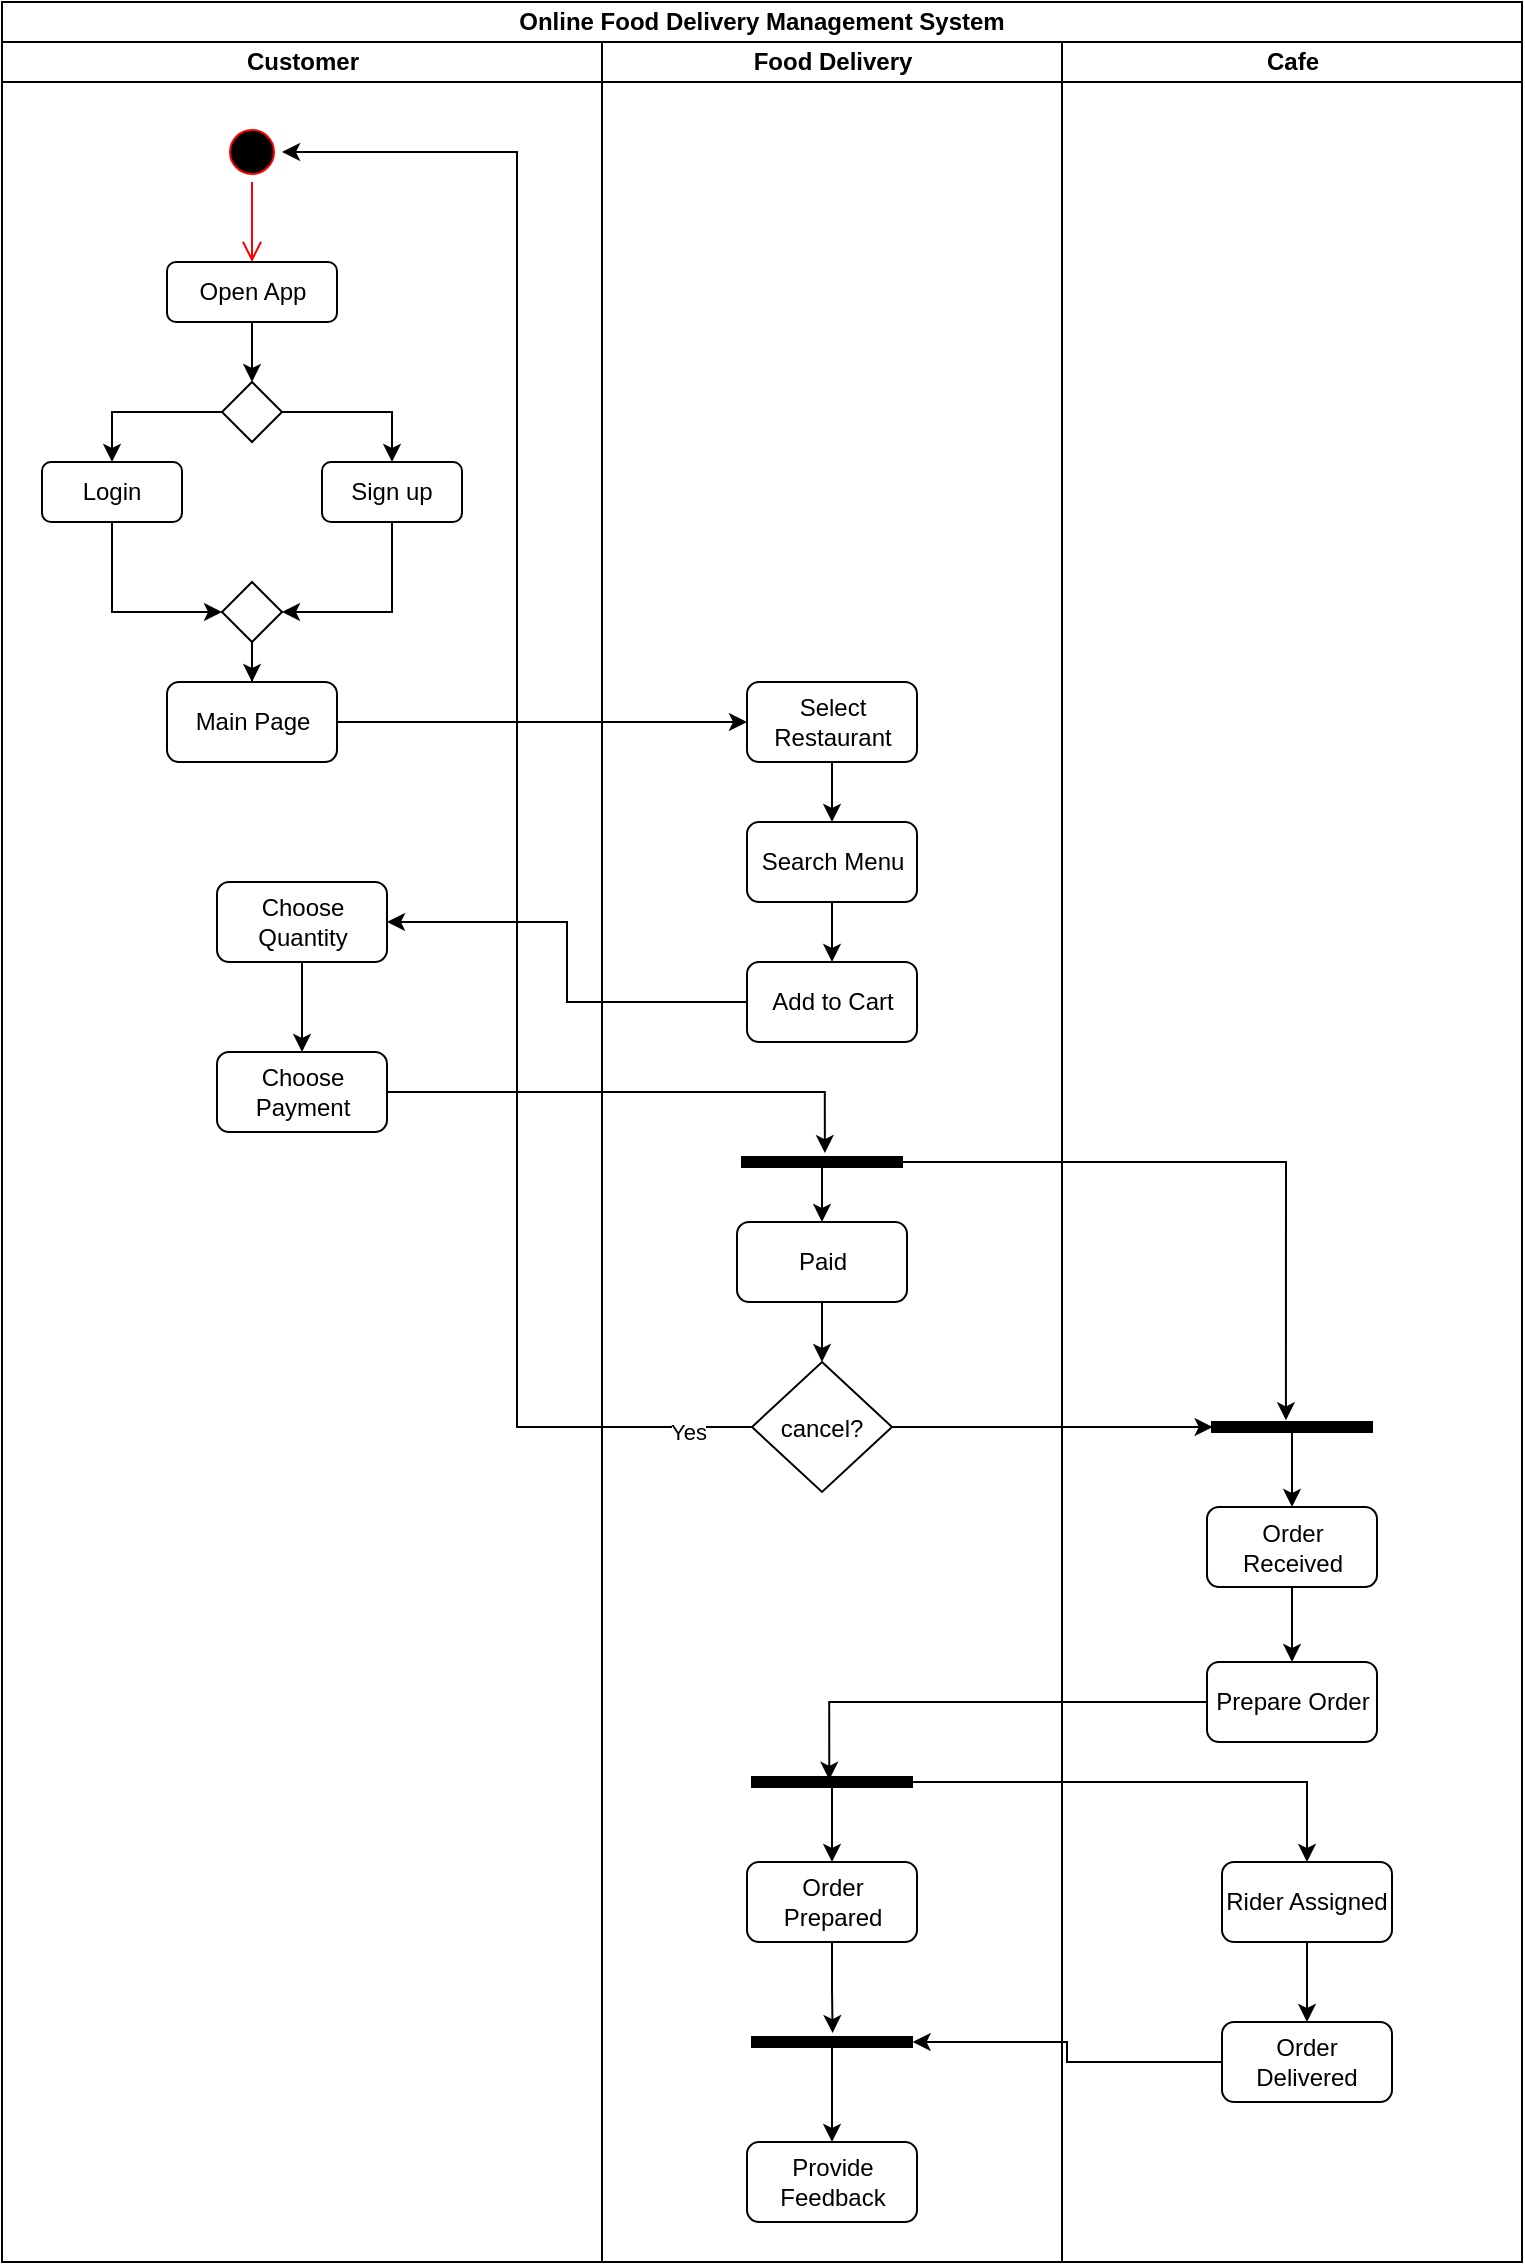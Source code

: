 <mxfile version="26.1.1">
  <diagram name="Page-1" id="vR_6nSwSQh1pMmyD3Sx2">
    <mxGraphModel dx="1447" dy="819" grid="1" gridSize="10" guides="1" tooltips="1" connect="1" arrows="1" fold="1" page="1" pageScale="1" pageWidth="827" pageHeight="1169" math="0" shadow="0">
      <root>
        <mxCell id="0" />
        <mxCell id="1" parent="0" />
        <mxCell id="DOHgnXlRbuJ8W4uqjuyC-1" value="Online Food Delivery Management System" style="swimlane;html=1;childLayout=stackLayout;resizeParent=1;resizeParentMax=0;startSize=20;whiteSpace=wrap;" parent="1" vertex="1">
          <mxGeometry x="30" y="20" width="760" height="1130" as="geometry" />
        </mxCell>
        <mxCell id="6epUjfTnhsOsYdnI9A2i-15" style="edgeStyle=orthogonalEdgeStyle;rounded=0;orthogonalLoop=1;jettySize=auto;html=1;entryX=1.389;entryY=0.518;entryDx=0;entryDy=0;entryPerimeter=0;" parent="DOHgnXlRbuJ8W4uqjuyC-1" source="6epUjfTnhsOsYdnI9A2i-13" target="6epUjfTnhsOsYdnI9A2i-14" edge="1">
          <mxGeometry relative="1" as="geometry" />
        </mxCell>
        <mxCell id="6epUjfTnhsOsYdnI9A2i-17" style="edgeStyle=orthogonalEdgeStyle;rounded=0;orthogonalLoop=1;jettySize=auto;html=1;entryX=1;entryY=0.5;entryDx=0;entryDy=0;exitX=0;exitY=0.5;exitDx=0;exitDy=0;" parent="DOHgnXlRbuJ8W4uqjuyC-1" source="6epUjfTnhsOsYdnI9A2i-22" target="6epUjfTnhsOsYdnI9A2i-1" edge="1">
          <mxGeometry relative="1" as="geometry">
            <mxPoint x="390" y="840" as="sourcePoint" />
          </mxGeometry>
        </mxCell>
        <mxCell id="6epUjfTnhsOsYdnI9A2i-62" value="Yes" style="edgeLabel;html=1;align=center;verticalAlign=middle;resizable=0;points=[];" parent="6epUjfTnhsOsYdnI9A2i-17" vertex="1" connectable="0">
          <mxGeometry x="-0.927" y="2" relative="1" as="geometry">
            <mxPoint as="offset" />
          </mxGeometry>
        </mxCell>
        <mxCell id="6epUjfTnhsOsYdnI9A2i-20" style="edgeStyle=orthogonalEdgeStyle;rounded=0;orthogonalLoop=1;jettySize=auto;html=1;entryX=1.167;entryY=0.462;entryDx=0;entryDy=0;entryPerimeter=0;" parent="DOHgnXlRbuJ8W4uqjuyC-1" source="6epUjfTnhsOsYdnI9A2i-14" target="6epUjfTnhsOsYdnI9A2i-21" edge="1">
          <mxGeometry relative="1" as="geometry">
            <mxPoint x="640" y="740" as="targetPoint" />
          </mxGeometry>
        </mxCell>
        <mxCell id="6epUjfTnhsOsYdnI9A2i-28" style="edgeStyle=orthogonalEdgeStyle;rounded=0;orthogonalLoop=1;jettySize=auto;html=1;entryX=0.722;entryY=0.483;entryDx=0;entryDy=0;entryPerimeter=0;" parent="DOHgnXlRbuJ8W4uqjuyC-1" source="6epUjfTnhsOsYdnI9A2i-26" target="6epUjfTnhsOsYdnI9A2i-27" edge="1">
          <mxGeometry relative="1" as="geometry" />
        </mxCell>
        <mxCell id="6epUjfTnhsOsYdnI9A2i-30" style="edgeStyle=orthogonalEdgeStyle;rounded=0;orthogonalLoop=1;jettySize=auto;html=1;entryX=0.5;entryY=0;entryDx=0;entryDy=0;" parent="DOHgnXlRbuJ8W4uqjuyC-1" source="6epUjfTnhsOsYdnI9A2i-27" target="6epUjfTnhsOsYdnI9A2i-29" edge="1">
          <mxGeometry relative="1" as="geometry" />
        </mxCell>
        <mxCell id="6epUjfTnhsOsYdnI9A2i-36" style="edgeStyle=orthogonalEdgeStyle;rounded=0;orthogonalLoop=1;jettySize=auto;html=1;entryX=0.5;entryY=1.004;entryDx=0;entryDy=0;entryPerimeter=0;" parent="DOHgnXlRbuJ8W4uqjuyC-1" source="6epUjfTnhsOsYdnI9A2i-33" target="6epUjfTnhsOsYdnI9A2i-34" edge="1">
          <mxGeometry relative="1" as="geometry" />
        </mxCell>
        <mxCell id="6epUjfTnhsOsYdnI9A2i-50" style="edgeStyle=orthogonalEdgeStyle;rounded=0;orthogonalLoop=1;jettySize=auto;html=1;" parent="DOHgnXlRbuJ8W4uqjuyC-1" source="6epUjfTnhsOsYdnI9A2i-8" target="6epUjfTnhsOsYdnI9A2i-9" edge="1">
          <mxGeometry relative="1" as="geometry" />
        </mxCell>
        <mxCell id="6epUjfTnhsOsYdnI9A2i-53" style="edgeStyle=orthogonalEdgeStyle;rounded=0;orthogonalLoop=1;jettySize=auto;html=1;" parent="DOHgnXlRbuJ8W4uqjuyC-1" source="6epUjfTnhsOsYdnI9A2i-11" target="6epUjfTnhsOsYdnI9A2i-12" edge="1">
          <mxGeometry relative="1" as="geometry" />
        </mxCell>
        <mxCell id="DOHgnXlRbuJ8W4uqjuyC-2" value="Customer" style="swimlane;html=1;startSize=20;" parent="DOHgnXlRbuJ8W4uqjuyC-1" vertex="1">
          <mxGeometry y="20" width="300" height="1110" as="geometry" />
        </mxCell>
        <mxCell id="6epUjfTnhsOsYdnI9A2i-1" value="" style="ellipse;html=1;shape=startState;fillColor=#000000;strokeColor=#ff0000;" parent="DOHgnXlRbuJ8W4uqjuyC-2" vertex="1">
          <mxGeometry x="110" y="40" width="30" height="30" as="geometry" />
        </mxCell>
        <mxCell id="6epUjfTnhsOsYdnI9A2i-2" value="" style="edgeStyle=orthogonalEdgeStyle;html=1;verticalAlign=bottom;endArrow=open;endSize=8;strokeColor=#ff0000;rounded=0;entryX=0.5;entryY=0;entryDx=0;entryDy=0;" parent="DOHgnXlRbuJ8W4uqjuyC-2" source="6epUjfTnhsOsYdnI9A2i-1" target="6epUjfTnhsOsYdnI9A2i-3" edge="1">
          <mxGeometry relative="1" as="geometry">
            <mxPoint x="125" y="110" as="targetPoint" />
          </mxGeometry>
        </mxCell>
        <mxCell id="6epUjfTnhsOsYdnI9A2i-44" style="edgeStyle=orthogonalEdgeStyle;rounded=0;orthogonalLoop=1;jettySize=auto;html=1;entryX=0.5;entryY=0;entryDx=0;entryDy=0;" parent="DOHgnXlRbuJ8W4uqjuyC-2" source="6epUjfTnhsOsYdnI9A2i-3" target="6epUjfTnhsOsYdnI9A2i-4" edge="1">
          <mxGeometry relative="1" as="geometry" />
        </mxCell>
        <mxCell id="6epUjfTnhsOsYdnI9A2i-3" value="Open App" style="rounded=1;whiteSpace=wrap;html=1;" parent="DOHgnXlRbuJ8W4uqjuyC-2" vertex="1">
          <mxGeometry x="82.5" y="110" width="85" height="30" as="geometry" />
        </mxCell>
        <mxCell id="6epUjfTnhsOsYdnI9A2i-45" style="edgeStyle=orthogonalEdgeStyle;rounded=0;orthogonalLoop=1;jettySize=auto;html=1;entryX=0.5;entryY=0;entryDx=0;entryDy=0;" parent="DOHgnXlRbuJ8W4uqjuyC-2" source="6epUjfTnhsOsYdnI9A2i-4" target="6epUjfTnhsOsYdnI9A2i-6" edge="1">
          <mxGeometry relative="1" as="geometry" />
        </mxCell>
        <mxCell id="6epUjfTnhsOsYdnI9A2i-46" style="edgeStyle=orthogonalEdgeStyle;rounded=0;orthogonalLoop=1;jettySize=auto;html=1;entryX=0.5;entryY=0;entryDx=0;entryDy=0;" parent="DOHgnXlRbuJ8W4uqjuyC-2" source="6epUjfTnhsOsYdnI9A2i-4" target="6epUjfTnhsOsYdnI9A2i-7" edge="1">
          <mxGeometry relative="1" as="geometry" />
        </mxCell>
        <mxCell id="6epUjfTnhsOsYdnI9A2i-4" value="" style="rhombus;" parent="DOHgnXlRbuJ8W4uqjuyC-2" vertex="1">
          <mxGeometry x="110" y="170" width="30" height="30" as="geometry" />
        </mxCell>
        <mxCell id="6epUjfTnhsOsYdnI9A2i-49" style="edgeStyle=orthogonalEdgeStyle;rounded=0;orthogonalLoop=1;jettySize=auto;html=1;" parent="DOHgnXlRbuJ8W4uqjuyC-2" source="6epUjfTnhsOsYdnI9A2i-5" target="6epUjfTnhsOsYdnI9A2i-8" edge="1">
          <mxGeometry relative="1" as="geometry" />
        </mxCell>
        <mxCell id="6epUjfTnhsOsYdnI9A2i-5" value="" style="rhombus;" parent="DOHgnXlRbuJ8W4uqjuyC-2" vertex="1">
          <mxGeometry x="110" y="270" width="30" height="30" as="geometry" />
        </mxCell>
        <mxCell id="6epUjfTnhsOsYdnI9A2i-48" style="edgeStyle=orthogonalEdgeStyle;rounded=0;orthogonalLoop=1;jettySize=auto;html=1;entryX=1;entryY=0.5;entryDx=0;entryDy=0;exitX=0.5;exitY=1;exitDx=0;exitDy=0;" parent="DOHgnXlRbuJ8W4uqjuyC-2" source="6epUjfTnhsOsYdnI9A2i-7" target="6epUjfTnhsOsYdnI9A2i-5" edge="1">
          <mxGeometry relative="1" as="geometry" />
        </mxCell>
        <mxCell id="6epUjfTnhsOsYdnI9A2i-7" value="Sign up" style="rounded=1;whiteSpace=wrap;html=1;" parent="DOHgnXlRbuJ8W4uqjuyC-2" vertex="1">
          <mxGeometry x="160" y="210" width="70" height="30" as="geometry" />
        </mxCell>
        <mxCell id="6epUjfTnhsOsYdnI9A2i-47" style="edgeStyle=orthogonalEdgeStyle;rounded=0;orthogonalLoop=1;jettySize=auto;html=1;entryX=0;entryY=0.5;entryDx=0;entryDy=0;exitX=0.5;exitY=1;exitDx=0;exitDy=0;" parent="DOHgnXlRbuJ8W4uqjuyC-2" source="6epUjfTnhsOsYdnI9A2i-6" target="6epUjfTnhsOsYdnI9A2i-5" edge="1">
          <mxGeometry relative="1" as="geometry" />
        </mxCell>
        <mxCell id="6epUjfTnhsOsYdnI9A2i-6" value="Login" style="rounded=1;whiteSpace=wrap;html=1;" parent="DOHgnXlRbuJ8W4uqjuyC-2" vertex="1">
          <mxGeometry x="20" y="210" width="70" height="30" as="geometry" />
        </mxCell>
        <mxCell id="6epUjfTnhsOsYdnI9A2i-8" value="Main Page" style="rounded=1;whiteSpace=wrap;html=1;" parent="DOHgnXlRbuJ8W4uqjuyC-2" vertex="1">
          <mxGeometry x="82.5" y="320" width="85" height="40" as="geometry" />
        </mxCell>
        <mxCell id="6epUjfTnhsOsYdnI9A2i-54" style="edgeStyle=orthogonalEdgeStyle;rounded=0;orthogonalLoop=1;jettySize=auto;html=1;" parent="DOHgnXlRbuJ8W4uqjuyC-2" source="6epUjfTnhsOsYdnI9A2i-12" target="6epUjfTnhsOsYdnI9A2i-13" edge="1">
          <mxGeometry relative="1" as="geometry" />
        </mxCell>
        <mxCell id="6epUjfTnhsOsYdnI9A2i-12" value="Choose Quantity" style="rounded=1;whiteSpace=wrap;html=1;" parent="DOHgnXlRbuJ8W4uqjuyC-2" vertex="1">
          <mxGeometry x="107.5" y="420" width="85" height="40" as="geometry" />
        </mxCell>
        <mxCell id="6epUjfTnhsOsYdnI9A2i-13" value="Choose Payment" style="rounded=1;whiteSpace=wrap;html=1;" parent="DOHgnXlRbuJ8W4uqjuyC-2" vertex="1">
          <mxGeometry x="107.5" y="505" width="85" height="40" as="geometry" />
        </mxCell>
        <mxCell id="DOHgnXlRbuJ8W4uqjuyC-3" value="Food Delivery" style="swimlane;html=1;startSize=20;" parent="DOHgnXlRbuJ8W4uqjuyC-1" vertex="1">
          <mxGeometry x="300" y="20" width="230" height="1110" as="geometry" />
        </mxCell>
        <mxCell id="6epUjfTnhsOsYdnI9A2i-51" style="edgeStyle=orthogonalEdgeStyle;rounded=0;orthogonalLoop=1;jettySize=auto;html=1;entryX=0.5;entryY=0;entryDx=0;entryDy=0;" parent="DOHgnXlRbuJ8W4uqjuyC-3" source="6epUjfTnhsOsYdnI9A2i-9" target="6epUjfTnhsOsYdnI9A2i-10" edge="1">
          <mxGeometry relative="1" as="geometry" />
        </mxCell>
        <mxCell id="6epUjfTnhsOsYdnI9A2i-9" value="Select Restaurant" style="rounded=1;whiteSpace=wrap;html=1;" parent="DOHgnXlRbuJ8W4uqjuyC-3" vertex="1">
          <mxGeometry x="72.5" y="320" width="85" height="40" as="geometry" />
        </mxCell>
        <mxCell id="6epUjfTnhsOsYdnI9A2i-52" style="edgeStyle=orthogonalEdgeStyle;rounded=0;orthogonalLoop=1;jettySize=auto;html=1;entryX=0.5;entryY=0;entryDx=0;entryDy=0;" parent="DOHgnXlRbuJ8W4uqjuyC-3" source="6epUjfTnhsOsYdnI9A2i-10" target="6epUjfTnhsOsYdnI9A2i-11" edge="1">
          <mxGeometry relative="1" as="geometry" />
        </mxCell>
        <mxCell id="6epUjfTnhsOsYdnI9A2i-10" value="Search Menu" style="rounded=1;whiteSpace=wrap;html=1;" parent="DOHgnXlRbuJ8W4uqjuyC-3" vertex="1">
          <mxGeometry x="72.5" y="390" width="85" height="40" as="geometry" />
        </mxCell>
        <mxCell id="6epUjfTnhsOsYdnI9A2i-11" value="Add to Cart" style="rounded=1;whiteSpace=wrap;html=1;" parent="DOHgnXlRbuJ8W4uqjuyC-3" vertex="1">
          <mxGeometry x="72.5" y="460" width="85" height="40" as="geometry" />
        </mxCell>
        <mxCell id="6epUjfTnhsOsYdnI9A2i-19" style="edgeStyle=orthogonalEdgeStyle;rounded=0;orthogonalLoop=1;jettySize=auto;html=1;entryX=0.5;entryY=0;entryDx=0;entryDy=0;" parent="DOHgnXlRbuJ8W4uqjuyC-3" source="6epUjfTnhsOsYdnI9A2i-14" target="6epUjfTnhsOsYdnI9A2i-16" edge="1">
          <mxGeometry relative="1" as="geometry" />
        </mxCell>
        <mxCell id="6epUjfTnhsOsYdnI9A2i-14" value="" style="html=1;points=[];perimeter=orthogonalPerimeter;fillColor=strokeColor;rotation=-90;" parent="DOHgnXlRbuJ8W4uqjuyC-3" vertex="1">
          <mxGeometry x="107.5" y="520" width="5" height="80" as="geometry" />
        </mxCell>
        <mxCell id="6epUjfTnhsOsYdnI9A2i-56" style="edgeStyle=orthogonalEdgeStyle;rounded=0;orthogonalLoop=1;jettySize=auto;html=1;entryX=0.5;entryY=0;entryDx=0;entryDy=0;" parent="DOHgnXlRbuJ8W4uqjuyC-3" source="6epUjfTnhsOsYdnI9A2i-16" target="6epUjfTnhsOsYdnI9A2i-22" edge="1">
          <mxGeometry relative="1" as="geometry" />
        </mxCell>
        <mxCell id="6epUjfTnhsOsYdnI9A2i-16" value="Paid" style="rounded=1;whiteSpace=wrap;html=1;" parent="DOHgnXlRbuJ8W4uqjuyC-3" vertex="1">
          <mxGeometry x="67.5" y="590" width="85" height="40" as="geometry" />
        </mxCell>
        <mxCell id="6epUjfTnhsOsYdnI9A2i-22" value="cancel?" style="rhombus;" parent="DOHgnXlRbuJ8W4uqjuyC-3" vertex="1">
          <mxGeometry x="75" y="660" width="70" height="65" as="geometry" />
        </mxCell>
        <mxCell id="6epUjfTnhsOsYdnI9A2i-32" style="edgeStyle=orthogonalEdgeStyle;rounded=0;orthogonalLoop=1;jettySize=auto;html=1;" parent="DOHgnXlRbuJ8W4uqjuyC-3" source="6epUjfTnhsOsYdnI9A2i-27" target="6epUjfTnhsOsYdnI9A2i-31" edge="1">
          <mxGeometry relative="1" as="geometry" />
        </mxCell>
        <mxCell id="6epUjfTnhsOsYdnI9A2i-27" value="" style="html=1;points=[];perimeter=orthogonalPerimeter;fillColor=strokeColor;rotation=-90;" parent="DOHgnXlRbuJ8W4uqjuyC-3" vertex="1">
          <mxGeometry x="112.5" y="830" width="5" height="80" as="geometry" />
        </mxCell>
        <mxCell id="6epUjfTnhsOsYdnI9A2i-31" value="Order Prepared" style="rounded=1;whiteSpace=wrap;html=1;" parent="DOHgnXlRbuJ8W4uqjuyC-3" vertex="1">
          <mxGeometry x="72.5" y="910" width="85" height="40" as="geometry" />
        </mxCell>
        <mxCell id="6epUjfTnhsOsYdnI9A2i-42" style="edgeStyle=orthogonalEdgeStyle;rounded=0;orthogonalLoop=1;jettySize=auto;html=1;" parent="DOHgnXlRbuJ8W4uqjuyC-3" source="6epUjfTnhsOsYdnI9A2i-34" target="6epUjfTnhsOsYdnI9A2i-35" edge="1">
          <mxGeometry relative="1" as="geometry" />
        </mxCell>
        <mxCell id="6epUjfTnhsOsYdnI9A2i-34" value="" style="html=1;points=[];perimeter=orthogonalPerimeter;fillColor=strokeColor;rotation=-90;" parent="DOHgnXlRbuJ8W4uqjuyC-3" vertex="1">
          <mxGeometry x="112.5" y="960" width="5" height="80" as="geometry" />
        </mxCell>
        <mxCell id="6epUjfTnhsOsYdnI9A2i-35" value="Provide Feedback" style="rounded=1;whiteSpace=wrap;html=1;" parent="DOHgnXlRbuJ8W4uqjuyC-3" vertex="1">
          <mxGeometry x="72.5" y="1050" width="85" height="40" as="geometry" />
        </mxCell>
        <mxCell id="6epUjfTnhsOsYdnI9A2i-41" style="edgeStyle=orthogonalEdgeStyle;rounded=0;orthogonalLoop=1;jettySize=auto;html=1;entryX=1.389;entryY=0.504;entryDx=0;entryDy=0;entryPerimeter=0;" parent="DOHgnXlRbuJ8W4uqjuyC-3" source="6epUjfTnhsOsYdnI9A2i-31" target="6epUjfTnhsOsYdnI9A2i-34" edge="1">
          <mxGeometry relative="1" as="geometry" />
        </mxCell>
        <mxCell id="DOHgnXlRbuJ8W4uqjuyC-4" value="Cafe" style="swimlane;html=1;startSize=20;" parent="DOHgnXlRbuJ8W4uqjuyC-1" vertex="1">
          <mxGeometry x="530" y="20" width="230" height="1110" as="geometry" />
        </mxCell>
        <mxCell id="6epUjfTnhsOsYdnI9A2i-61" style="edgeStyle=orthogonalEdgeStyle;rounded=0;orthogonalLoop=1;jettySize=auto;html=1;entryX=0.5;entryY=0;entryDx=0;entryDy=0;" parent="DOHgnXlRbuJ8W4uqjuyC-4" source="6epUjfTnhsOsYdnI9A2i-18" target="6epUjfTnhsOsYdnI9A2i-26" edge="1">
          <mxGeometry relative="1" as="geometry" />
        </mxCell>
        <mxCell id="6epUjfTnhsOsYdnI9A2i-18" value="Order Received" style="rounded=1;whiteSpace=wrap;html=1;" parent="DOHgnXlRbuJ8W4uqjuyC-4" vertex="1">
          <mxGeometry x="72.5" y="732.5" width="85" height="40" as="geometry" />
        </mxCell>
        <mxCell id="6epUjfTnhsOsYdnI9A2i-60" style="edgeStyle=orthogonalEdgeStyle;rounded=0;orthogonalLoop=1;jettySize=auto;html=1;entryX=0.5;entryY=0;entryDx=0;entryDy=0;" parent="DOHgnXlRbuJ8W4uqjuyC-4" source="6epUjfTnhsOsYdnI9A2i-21" target="6epUjfTnhsOsYdnI9A2i-18" edge="1">
          <mxGeometry relative="1" as="geometry" />
        </mxCell>
        <mxCell id="6epUjfTnhsOsYdnI9A2i-21" value="" style="html=1;points=[];perimeter=orthogonalPerimeter;fillColor=strokeColor;rotation=-90;" parent="DOHgnXlRbuJ8W4uqjuyC-4" vertex="1">
          <mxGeometry x="112.5" y="652.5" width="5" height="80" as="geometry" />
        </mxCell>
        <mxCell id="6epUjfTnhsOsYdnI9A2i-26" value="Prepare Order" style="rounded=1;whiteSpace=wrap;html=1;" parent="DOHgnXlRbuJ8W4uqjuyC-4" vertex="1">
          <mxGeometry x="72.5" y="810" width="85" height="40" as="geometry" />
        </mxCell>
        <mxCell id="6epUjfTnhsOsYdnI9A2i-43" style="edgeStyle=orthogonalEdgeStyle;rounded=0;orthogonalLoop=1;jettySize=auto;html=1;entryX=0.5;entryY=0;entryDx=0;entryDy=0;" parent="DOHgnXlRbuJ8W4uqjuyC-4" source="6epUjfTnhsOsYdnI9A2i-29" target="6epUjfTnhsOsYdnI9A2i-33" edge="1">
          <mxGeometry relative="1" as="geometry" />
        </mxCell>
        <mxCell id="6epUjfTnhsOsYdnI9A2i-29" value="Rider Assigned" style="rounded=1;whiteSpace=wrap;html=1;" parent="DOHgnXlRbuJ8W4uqjuyC-4" vertex="1">
          <mxGeometry x="80" y="910" width="85" height="40" as="geometry" />
        </mxCell>
        <mxCell id="6epUjfTnhsOsYdnI9A2i-33" value="Order Delivered" style="rounded=1;whiteSpace=wrap;html=1;" parent="DOHgnXlRbuJ8W4uqjuyC-4" vertex="1">
          <mxGeometry x="80" y="990" width="85" height="40" as="geometry" />
        </mxCell>
        <mxCell id="6epUjfTnhsOsYdnI9A2i-59" style="edgeStyle=orthogonalEdgeStyle;rounded=0;orthogonalLoop=1;jettySize=auto;html=1;entryX=0.5;entryY=0.004;entryDx=0;entryDy=0;entryPerimeter=0;" parent="DOHgnXlRbuJ8W4uqjuyC-1" source="6epUjfTnhsOsYdnI9A2i-22" target="6epUjfTnhsOsYdnI9A2i-21" edge="1">
          <mxGeometry relative="1" as="geometry" />
        </mxCell>
      </root>
    </mxGraphModel>
  </diagram>
</mxfile>
